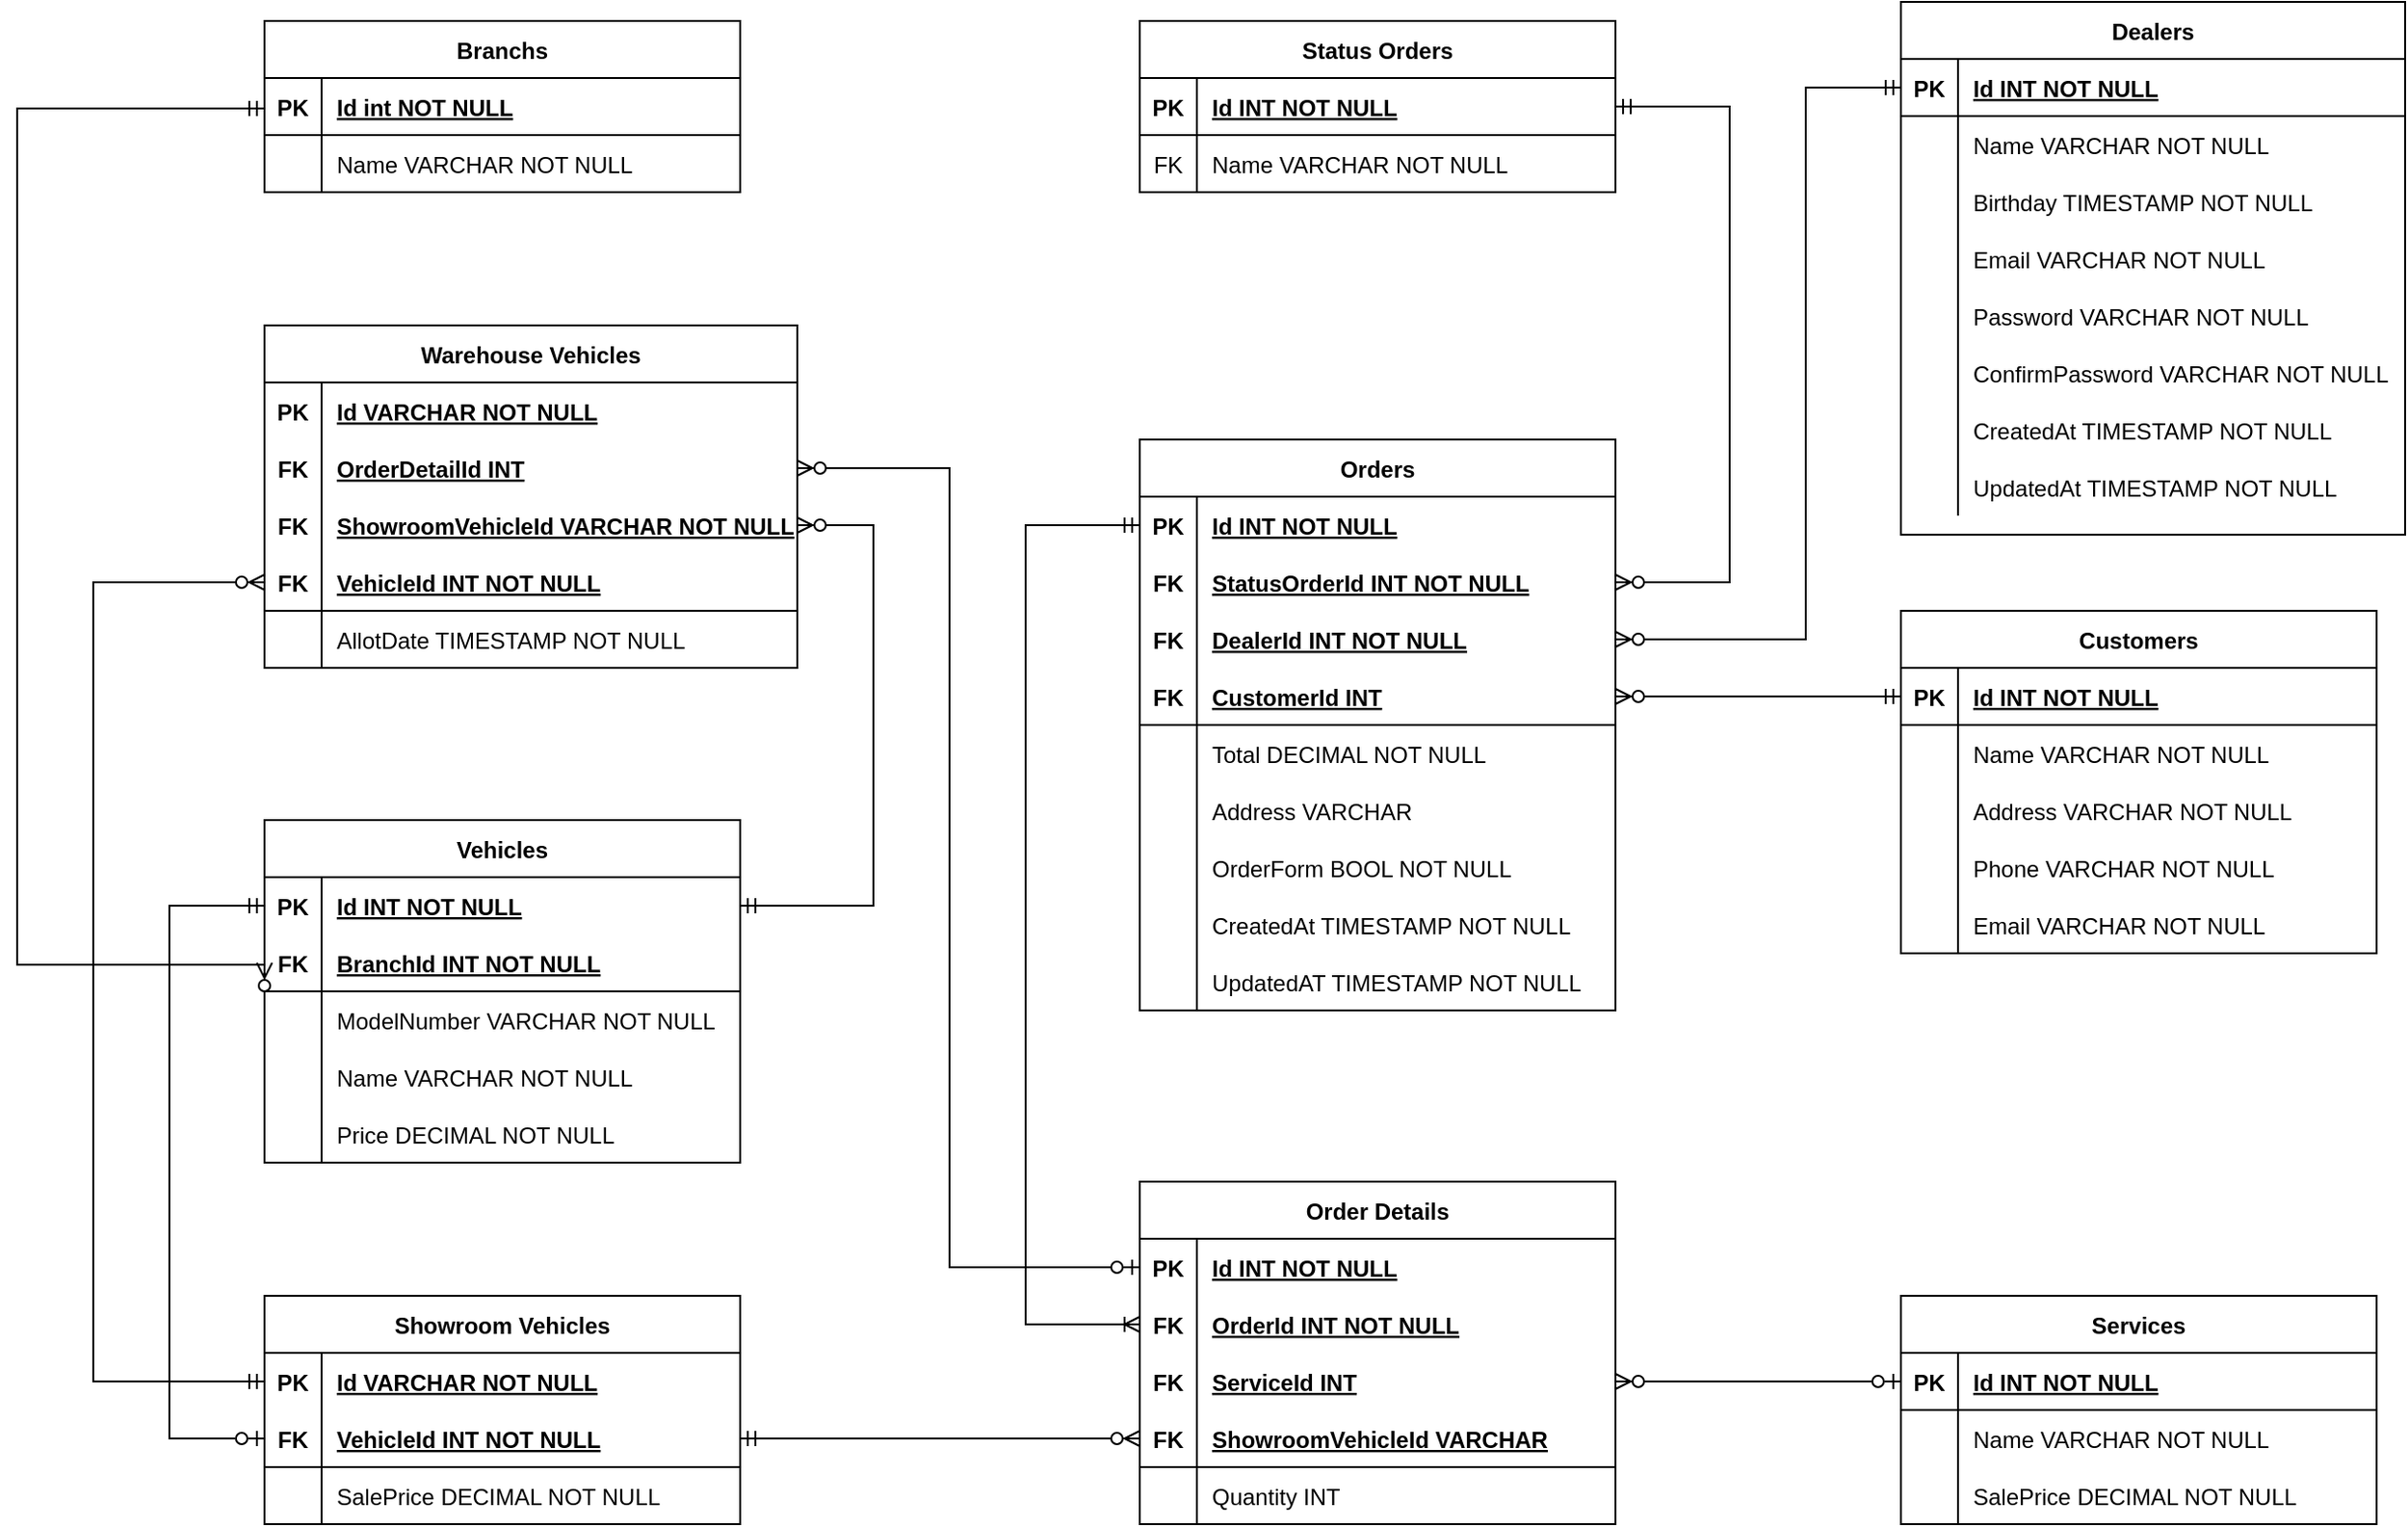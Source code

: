 <mxfile version="15.2.9" type="device"><diagram id="R2lEEEUBdFMjLlhIrx00" name="Page-1"><mxGraphModel dx="1564" dy="1972" grid="1" gridSize="10" guides="1" tooltips="1" connect="1" arrows="1" fold="1" page="1" pageScale="1" pageWidth="850" pageHeight="1100" math="0" shadow="0" extFonts="Permanent Marker^https://fonts.googleapis.com/css?family=Permanent+Marker"><root><mxCell id="0"/><mxCell id="1" parent="0"/><mxCell id="C-vyLk0tnHw3VtMMgP7b-2" value="Orders" style="shape=table;startSize=30;container=1;collapsible=1;childLayout=tableLayout;fixedRows=1;rowLines=0;fontStyle=1;align=center;resizeLast=1;" parent="1" vertex="1"><mxGeometry x="720" y="130" width="250" height="300" as="geometry"/></mxCell><mxCell id="C-vyLk0tnHw3VtMMgP7b-6" value="" style="shape=partialRectangle;collapsible=0;dropTarget=0;pointerEvents=0;fillColor=none;points=[[0,0.5],[1,0.5]];portConstraint=eastwest;top=0;left=0;right=0;bottom=0;" parent="C-vyLk0tnHw3VtMMgP7b-2" vertex="1"><mxGeometry y="30" width="250" height="30" as="geometry"/></mxCell><mxCell id="C-vyLk0tnHw3VtMMgP7b-7" value="PK" style="shape=partialRectangle;overflow=hidden;connectable=0;fillColor=none;top=0;left=0;bottom=0;right=0;fontStyle=1" parent="C-vyLk0tnHw3VtMMgP7b-6" vertex="1"><mxGeometry width="30" height="30" as="geometry"><mxRectangle width="30" height="30" as="alternateBounds"/></mxGeometry></mxCell><mxCell id="C-vyLk0tnHw3VtMMgP7b-8" value="Id INT NOT NULL" style="shape=partialRectangle;overflow=hidden;connectable=0;fillColor=none;top=0;left=0;bottom=0;right=0;align=left;spacingLeft=6;fontStyle=5" parent="C-vyLk0tnHw3VtMMgP7b-6" vertex="1"><mxGeometry x="30" width="220" height="30" as="geometry"><mxRectangle width="220" height="30" as="alternateBounds"/></mxGeometry></mxCell><mxCell id="mKO4TmTXGeG1XQY6Pe5k-25" value="" style="shape=partialRectangle;collapsible=0;dropTarget=0;pointerEvents=0;fillColor=none;points=[[0,0.5],[1,0.5]];portConstraint=eastwest;top=0;left=0;right=0;bottom=0;" parent="C-vyLk0tnHw3VtMMgP7b-2" vertex="1"><mxGeometry y="60" width="250" height="30" as="geometry"/></mxCell><mxCell id="mKO4TmTXGeG1XQY6Pe5k-26" value="FK" style="shape=partialRectangle;overflow=hidden;connectable=0;fillColor=none;top=0;left=0;bottom=0;right=0;fontStyle=1" parent="mKO4TmTXGeG1XQY6Pe5k-25" vertex="1"><mxGeometry width="30" height="30" as="geometry"><mxRectangle width="30" height="30" as="alternateBounds"/></mxGeometry></mxCell><mxCell id="mKO4TmTXGeG1XQY6Pe5k-27" value="StatusOrderId INT NOT NULL" style="shape=partialRectangle;overflow=hidden;connectable=0;fillColor=none;top=0;left=0;bottom=0;right=0;align=left;spacingLeft=6;fontStyle=5" parent="mKO4TmTXGeG1XQY6Pe5k-25" vertex="1"><mxGeometry x="30" width="220" height="30" as="geometry"><mxRectangle width="220" height="30" as="alternateBounds"/></mxGeometry></mxCell><mxCell id="mKO4TmTXGeG1XQY6Pe5k-47" value="" style="shape=partialRectangle;collapsible=0;dropTarget=0;pointerEvents=0;fillColor=none;points=[[0,0.5],[1,0.5]];portConstraint=eastwest;top=0;left=0;right=0;bottom=0;" parent="C-vyLk0tnHw3VtMMgP7b-2" vertex="1"><mxGeometry y="90" width="250" height="30" as="geometry"/></mxCell><mxCell id="mKO4TmTXGeG1XQY6Pe5k-48" value="FK" style="shape=partialRectangle;overflow=hidden;connectable=0;fillColor=none;top=0;left=0;bottom=0;right=0;fontStyle=1" parent="mKO4TmTXGeG1XQY6Pe5k-47" vertex="1"><mxGeometry width="30" height="30" as="geometry"><mxRectangle width="30" height="30" as="alternateBounds"/></mxGeometry></mxCell><mxCell id="mKO4TmTXGeG1XQY6Pe5k-49" value="DealerId INT NOT NULL" style="shape=partialRectangle;overflow=hidden;connectable=0;fillColor=none;top=0;left=0;bottom=0;right=0;align=left;spacingLeft=6;fontStyle=5" parent="mKO4TmTXGeG1XQY6Pe5k-47" vertex="1"><mxGeometry x="30" width="220" height="30" as="geometry"><mxRectangle width="220" height="30" as="alternateBounds"/></mxGeometry></mxCell><mxCell id="C-vyLk0tnHw3VtMMgP7b-3" value="" style="shape=partialRectangle;collapsible=0;dropTarget=0;pointerEvents=0;fillColor=none;points=[[0,0.5],[1,0.5]];portConstraint=eastwest;top=0;left=0;right=0;bottom=1;" parent="C-vyLk0tnHw3VtMMgP7b-2" vertex="1"><mxGeometry y="120" width="250" height="30" as="geometry"/></mxCell><mxCell id="C-vyLk0tnHw3VtMMgP7b-4" value="FK" style="shape=partialRectangle;overflow=hidden;connectable=0;fillColor=none;top=0;left=0;bottom=0;right=0;fontStyle=1;" parent="C-vyLk0tnHw3VtMMgP7b-3" vertex="1"><mxGeometry width="30" height="30" as="geometry"><mxRectangle width="30" height="30" as="alternateBounds"/></mxGeometry></mxCell><mxCell id="C-vyLk0tnHw3VtMMgP7b-5" value="CustomerId INT" style="shape=partialRectangle;overflow=hidden;connectable=0;fillColor=none;top=0;left=0;bottom=0;right=0;align=left;spacingLeft=6;fontStyle=5;" parent="C-vyLk0tnHw3VtMMgP7b-3" vertex="1"><mxGeometry x="30" width="220" height="30" as="geometry"><mxRectangle width="220" height="30" as="alternateBounds"/></mxGeometry></mxCell><mxCell id="mKO4TmTXGeG1XQY6Pe5k-16" value="" style="shape=partialRectangle;collapsible=0;dropTarget=0;pointerEvents=0;fillColor=none;points=[[0,0.5],[1,0.5]];portConstraint=eastwest;top=0;left=0;right=0;bottom=0;" parent="C-vyLk0tnHw3VtMMgP7b-2" vertex="1"><mxGeometry y="150" width="250" height="30" as="geometry"/></mxCell><mxCell id="mKO4TmTXGeG1XQY6Pe5k-17" value="" style="shape=partialRectangle;overflow=hidden;connectable=0;fillColor=none;top=0;left=0;bottom=0;right=0;" parent="mKO4TmTXGeG1XQY6Pe5k-16" vertex="1"><mxGeometry width="30" height="30" as="geometry"><mxRectangle width="30" height="30" as="alternateBounds"/></mxGeometry></mxCell><mxCell id="mKO4TmTXGeG1XQY6Pe5k-18" value="Total DECIMAL NOT NULL" style="shape=partialRectangle;overflow=hidden;connectable=0;fillColor=none;top=0;left=0;bottom=0;right=0;align=left;spacingLeft=6;" parent="mKO4TmTXGeG1XQY6Pe5k-16" vertex="1"><mxGeometry x="30" width="220" height="30" as="geometry"><mxRectangle width="220" height="30" as="alternateBounds"/></mxGeometry></mxCell><mxCell id="mKO4TmTXGeG1XQY6Pe5k-19" value="" style="shape=partialRectangle;collapsible=0;dropTarget=0;pointerEvents=0;fillColor=none;points=[[0,0.5],[1,0.5]];portConstraint=eastwest;top=0;left=0;right=0;bottom=0;" parent="C-vyLk0tnHw3VtMMgP7b-2" vertex="1"><mxGeometry y="180" width="250" height="30" as="geometry"/></mxCell><mxCell id="mKO4TmTXGeG1XQY6Pe5k-20" value="" style="shape=partialRectangle;overflow=hidden;connectable=0;fillColor=none;top=0;left=0;bottom=0;right=0;" parent="mKO4TmTXGeG1XQY6Pe5k-19" vertex="1"><mxGeometry width="30" height="30" as="geometry"><mxRectangle width="30" height="30" as="alternateBounds"/></mxGeometry></mxCell><mxCell id="mKO4TmTXGeG1XQY6Pe5k-21" value="Address VARCHAR" style="shape=partialRectangle;overflow=hidden;connectable=0;fillColor=none;top=0;left=0;bottom=0;right=0;align=left;spacingLeft=6;" parent="mKO4TmTXGeG1XQY6Pe5k-19" vertex="1"><mxGeometry x="30" width="220" height="30" as="geometry"><mxRectangle width="220" height="30" as="alternateBounds"/></mxGeometry></mxCell><mxCell id="mKO4TmTXGeG1XQY6Pe5k-50" value="" style="shape=partialRectangle;collapsible=0;dropTarget=0;pointerEvents=0;fillColor=none;points=[[0,0.5],[1,0.5]];portConstraint=eastwest;top=0;left=0;right=0;bottom=0;" parent="C-vyLk0tnHw3VtMMgP7b-2" vertex="1"><mxGeometry y="210" width="250" height="30" as="geometry"/></mxCell><mxCell id="mKO4TmTXGeG1XQY6Pe5k-51" value="" style="shape=partialRectangle;overflow=hidden;connectable=0;fillColor=none;top=0;left=0;bottom=0;right=0;" parent="mKO4TmTXGeG1XQY6Pe5k-50" vertex="1"><mxGeometry width="30" height="30" as="geometry"><mxRectangle width="30" height="30" as="alternateBounds"/></mxGeometry></mxCell><mxCell id="mKO4TmTXGeG1XQY6Pe5k-52" value="OrderForm BOOL NOT NULL" style="shape=partialRectangle;overflow=hidden;connectable=0;fillColor=none;top=0;left=0;bottom=0;right=0;align=left;spacingLeft=6;" parent="mKO4TmTXGeG1XQY6Pe5k-50" vertex="1"><mxGeometry x="30" width="220" height="30" as="geometry"><mxRectangle width="220" height="30" as="alternateBounds"/></mxGeometry></mxCell><mxCell id="mKO4TmTXGeG1XQY6Pe5k-56" value="" style="shape=partialRectangle;collapsible=0;dropTarget=0;pointerEvents=0;fillColor=none;points=[[0,0.5],[1,0.5]];portConstraint=eastwest;top=0;left=0;right=0;bottom=0;" parent="C-vyLk0tnHw3VtMMgP7b-2" vertex="1"><mxGeometry y="240" width="250" height="30" as="geometry"/></mxCell><mxCell id="mKO4TmTXGeG1XQY6Pe5k-57" value="" style="shape=partialRectangle;overflow=hidden;connectable=0;fillColor=none;top=0;left=0;bottom=0;right=0;" parent="mKO4TmTXGeG1XQY6Pe5k-56" vertex="1"><mxGeometry width="30" height="30" as="geometry"><mxRectangle width="30" height="30" as="alternateBounds"/></mxGeometry></mxCell><mxCell id="mKO4TmTXGeG1XQY6Pe5k-58" value="CreatedAt TIMESTAMP NOT NULL" style="shape=partialRectangle;overflow=hidden;connectable=0;fillColor=none;top=0;left=0;bottom=0;right=0;align=left;spacingLeft=6;" parent="mKO4TmTXGeG1XQY6Pe5k-56" vertex="1"><mxGeometry x="30" width="220" height="30" as="geometry"><mxRectangle width="220" height="30" as="alternateBounds"/></mxGeometry></mxCell><mxCell id="mKO4TmTXGeG1XQY6Pe5k-59" value="" style="shape=partialRectangle;collapsible=0;dropTarget=0;pointerEvents=0;fillColor=none;points=[[0,0.5],[1,0.5]];portConstraint=eastwest;top=0;left=0;right=0;bottom=0;" parent="C-vyLk0tnHw3VtMMgP7b-2" vertex="1"><mxGeometry y="270" width="250" height="30" as="geometry"/></mxCell><mxCell id="mKO4TmTXGeG1XQY6Pe5k-60" value="" style="shape=partialRectangle;overflow=hidden;connectable=0;fillColor=none;top=0;left=0;bottom=0;right=0;" parent="mKO4TmTXGeG1XQY6Pe5k-59" vertex="1"><mxGeometry width="30" height="30" as="geometry"><mxRectangle width="30" height="30" as="alternateBounds"/></mxGeometry></mxCell><mxCell id="mKO4TmTXGeG1XQY6Pe5k-61" value="UpdatedAT TIMESTAMP NOT NULL" style="shape=partialRectangle;overflow=hidden;connectable=0;fillColor=none;top=0;left=0;bottom=0;right=0;align=left;spacingLeft=6;" parent="mKO4TmTXGeG1XQY6Pe5k-59" vertex="1"><mxGeometry x="30" width="220" height="30" as="geometry"><mxRectangle width="220" height="30" as="alternateBounds"/></mxGeometry></mxCell><mxCell id="C-vyLk0tnHw3VtMMgP7b-23" value="Customers" style="shape=table;startSize=30;container=1;collapsible=1;childLayout=tableLayout;fixedRows=1;rowLines=0;fontStyle=1;align=center;resizeLast=1;" parent="1" vertex="1"><mxGeometry x="1120" y="220" width="250" height="180" as="geometry"/></mxCell><mxCell id="C-vyLk0tnHw3VtMMgP7b-24" value="" style="shape=partialRectangle;collapsible=0;dropTarget=0;pointerEvents=0;fillColor=none;points=[[0,0.5],[1,0.5]];portConstraint=eastwest;top=0;left=0;right=0;bottom=1;" parent="C-vyLk0tnHw3VtMMgP7b-23" vertex="1"><mxGeometry y="30" width="250" height="30" as="geometry"/></mxCell><mxCell id="C-vyLk0tnHw3VtMMgP7b-25" value="PK" style="shape=partialRectangle;overflow=hidden;connectable=0;fillColor=none;top=0;left=0;bottom=0;right=0;fontStyle=1;" parent="C-vyLk0tnHw3VtMMgP7b-24" vertex="1"><mxGeometry width="30" height="30" as="geometry"><mxRectangle width="30" height="30" as="alternateBounds"/></mxGeometry></mxCell><mxCell id="C-vyLk0tnHw3VtMMgP7b-26" value="Id INT NOT NULL " style="shape=partialRectangle;overflow=hidden;connectable=0;fillColor=none;top=0;left=0;bottom=0;right=0;align=left;spacingLeft=6;fontStyle=5;" parent="C-vyLk0tnHw3VtMMgP7b-24" vertex="1"><mxGeometry x="30" width="220" height="30" as="geometry"><mxRectangle width="220" height="30" as="alternateBounds"/></mxGeometry></mxCell><mxCell id="C-vyLk0tnHw3VtMMgP7b-27" value="" style="shape=partialRectangle;collapsible=0;dropTarget=0;pointerEvents=0;fillColor=none;points=[[0,0.5],[1,0.5]];portConstraint=eastwest;top=0;left=0;right=0;bottom=0;" parent="C-vyLk0tnHw3VtMMgP7b-23" vertex="1"><mxGeometry y="60" width="250" height="30" as="geometry"/></mxCell><mxCell id="C-vyLk0tnHw3VtMMgP7b-28" value="" style="shape=partialRectangle;overflow=hidden;connectable=0;fillColor=none;top=0;left=0;bottom=0;right=0;" parent="C-vyLk0tnHw3VtMMgP7b-27" vertex="1"><mxGeometry width="30" height="30" as="geometry"><mxRectangle width="30" height="30" as="alternateBounds"/></mxGeometry></mxCell><mxCell id="C-vyLk0tnHw3VtMMgP7b-29" value="Name VARCHAR NOT NULL" style="shape=partialRectangle;overflow=hidden;connectable=0;fillColor=none;top=0;left=0;bottom=0;right=0;align=left;spacingLeft=6;" parent="C-vyLk0tnHw3VtMMgP7b-27" vertex="1"><mxGeometry x="30" width="220" height="30" as="geometry"><mxRectangle width="220" height="30" as="alternateBounds"/></mxGeometry></mxCell><mxCell id="mKO4TmTXGeG1XQY6Pe5k-7" value="" style="shape=partialRectangle;collapsible=0;dropTarget=0;pointerEvents=0;fillColor=none;points=[[0,0.5],[1,0.5]];portConstraint=eastwest;top=0;left=0;right=0;bottom=0;" parent="C-vyLk0tnHw3VtMMgP7b-23" vertex="1"><mxGeometry y="90" width="250" height="30" as="geometry"/></mxCell><mxCell id="mKO4TmTXGeG1XQY6Pe5k-8" value="" style="shape=partialRectangle;overflow=hidden;connectable=0;fillColor=none;top=0;left=0;bottom=0;right=0;" parent="mKO4TmTXGeG1XQY6Pe5k-7" vertex="1"><mxGeometry width="30" height="30" as="geometry"><mxRectangle width="30" height="30" as="alternateBounds"/></mxGeometry></mxCell><mxCell id="mKO4TmTXGeG1XQY6Pe5k-9" value="Address VARCHAR NOT NULL" style="shape=partialRectangle;overflow=hidden;connectable=0;fillColor=none;top=0;left=0;bottom=0;right=0;align=left;spacingLeft=6;" parent="mKO4TmTXGeG1XQY6Pe5k-7" vertex="1"><mxGeometry x="30" width="220" height="30" as="geometry"><mxRectangle width="220" height="30" as="alternateBounds"/></mxGeometry></mxCell><mxCell id="mKO4TmTXGeG1XQY6Pe5k-10" value="" style="shape=partialRectangle;collapsible=0;dropTarget=0;pointerEvents=0;fillColor=none;points=[[0,0.5],[1,0.5]];portConstraint=eastwest;top=0;left=0;right=0;bottom=0;" parent="C-vyLk0tnHw3VtMMgP7b-23" vertex="1"><mxGeometry y="120" width="250" height="30" as="geometry"/></mxCell><mxCell id="mKO4TmTXGeG1XQY6Pe5k-11" value="" style="shape=partialRectangle;overflow=hidden;connectable=0;fillColor=none;top=0;left=0;bottom=0;right=0;" parent="mKO4TmTXGeG1XQY6Pe5k-10" vertex="1"><mxGeometry width="30" height="30" as="geometry"><mxRectangle width="30" height="30" as="alternateBounds"/></mxGeometry></mxCell><mxCell id="mKO4TmTXGeG1XQY6Pe5k-12" value="Phone VARCHAR NOT NULL" style="shape=partialRectangle;overflow=hidden;connectable=0;fillColor=none;top=0;left=0;bottom=0;right=0;align=left;spacingLeft=6;" parent="mKO4TmTXGeG1XQY6Pe5k-10" vertex="1"><mxGeometry x="30" width="220" height="30" as="geometry"><mxRectangle width="220" height="30" as="alternateBounds"/></mxGeometry></mxCell><mxCell id="mKO4TmTXGeG1XQY6Pe5k-13" value="" style="shape=partialRectangle;collapsible=0;dropTarget=0;pointerEvents=0;fillColor=none;points=[[0,0.5],[1,0.5]];portConstraint=eastwest;top=0;left=0;right=0;bottom=0;" parent="C-vyLk0tnHw3VtMMgP7b-23" vertex="1"><mxGeometry y="150" width="250" height="30" as="geometry"/></mxCell><mxCell id="mKO4TmTXGeG1XQY6Pe5k-14" value="" style="shape=partialRectangle;overflow=hidden;connectable=0;fillColor=none;top=0;left=0;bottom=0;right=0;" parent="mKO4TmTXGeG1XQY6Pe5k-13" vertex="1"><mxGeometry width="30" height="30" as="geometry"><mxRectangle width="30" height="30" as="alternateBounds"/></mxGeometry></mxCell><mxCell id="mKO4TmTXGeG1XQY6Pe5k-15" value="Email VARCHAR NOT NULL" style="shape=partialRectangle;overflow=hidden;connectable=0;fillColor=none;top=0;left=0;bottom=0;right=0;align=left;spacingLeft=6;" parent="mKO4TmTXGeG1XQY6Pe5k-13" vertex="1"><mxGeometry x="30" width="220" height="30" as="geometry"><mxRectangle width="220" height="30" as="alternateBounds"/></mxGeometry></mxCell><mxCell id="p5cT4IxfYinc2n5I2lMx-1" value="Vehicles" style="shape=table;startSize=30;container=1;collapsible=1;childLayout=tableLayout;fixedRows=1;rowLines=0;fontStyle=1;align=center;resizeLast=1;" parent="1" vertex="1"><mxGeometry x="260" y="330" width="250" height="180" as="geometry"><mxRectangle x="100" y="600" width="80" height="30" as="alternateBounds"/></mxGeometry></mxCell><mxCell id="p5cT4IxfYinc2n5I2lMx-58" value="" style="shape=partialRectangle;collapsible=0;dropTarget=0;pointerEvents=0;fillColor=none;points=[[0,0.5],[1,0.5]];portConstraint=eastwest;top=0;left=0;right=0;bottom=0;" parent="p5cT4IxfYinc2n5I2lMx-1" vertex="1"><mxGeometry y="30" width="250" height="30" as="geometry"/></mxCell><mxCell id="p5cT4IxfYinc2n5I2lMx-59" value="PK" style="shape=partialRectangle;overflow=hidden;connectable=0;fillColor=none;top=0;left=0;bottom=0;right=0;fontStyle=1" parent="p5cT4IxfYinc2n5I2lMx-58" vertex="1"><mxGeometry width="30" height="30" as="geometry"><mxRectangle width="30" height="30" as="alternateBounds"/></mxGeometry></mxCell><mxCell id="p5cT4IxfYinc2n5I2lMx-60" value="Id INT NOT NULL" style="shape=partialRectangle;overflow=hidden;connectable=0;fillColor=none;top=0;left=0;bottom=0;right=0;align=left;spacingLeft=6;labelBorderColor=none;fontStyle=5" parent="p5cT4IxfYinc2n5I2lMx-58" vertex="1"><mxGeometry x="30" width="220" height="30" as="geometry"><mxRectangle width="220" height="30" as="alternateBounds"/></mxGeometry></mxCell><mxCell id="OjCpuIRUdoH5uRVzoMhh-4" value="" style="shape=partialRectangle;collapsible=0;dropTarget=0;pointerEvents=0;fillColor=none;points=[[0,0.5],[1,0.5]];portConstraint=eastwest;top=0;left=0;right=0;bottom=1;" parent="p5cT4IxfYinc2n5I2lMx-1" vertex="1"><mxGeometry y="60" width="250" height="30" as="geometry"/></mxCell><mxCell id="OjCpuIRUdoH5uRVzoMhh-5" value="FK" style="shape=partialRectangle;overflow=hidden;connectable=0;fillColor=none;top=0;left=0;bottom=0;right=0;fontStyle=1;" parent="OjCpuIRUdoH5uRVzoMhh-4" vertex="1"><mxGeometry width="30" height="30" as="geometry"><mxRectangle width="30" height="30" as="alternateBounds"/></mxGeometry></mxCell><mxCell id="OjCpuIRUdoH5uRVzoMhh-6" value="BranchId INT NOT NULL" style="shape=partialRectangle;overflow=hidden;connectable=0;fillColor=none;top=0;left=0;bottom=0;right=0;align=left;spacingLeft=6;fontStyle=5;" parent="OjCpuIRUdoH5uRVzoMhh-4" vertex="1"><mxGeometry x="30" width="220" height="30" as="geometry"><mxRectangle width="220" height="30" as="alternateBounds"/></mxGeometry></mxCell><mxCell id="p5cT4IxfYinc2n5I2lMx-5" value="" style="shape=partialRectangle;collapsible=0;dropTarget=0;pointerEvents=0;fillColor=none;points=[[0,0.5],[1,0.5]];portConstraint=eastwest;top=0;left=0;right=0;bottom=0;" parent="p5cT4IxfYinc2n5I2lMx-1" vertex="1"><mxGeometry y="90" width="250" height="30" as="geometry"/></mxCell><mxCell id="p5cT4IxfYinc2n5I2lMx-6" value="" style="shape=partialRectangle;overflow=hidden;connectable=0;fillColor=none;top=0;left=0;bottom=0;right=0;" parent="p5cT4IxfYinc2n5I2lMx-5" vertex="1"><mxGeometry width="30" height="30" as="geometry"><mxRectangle width="30" height="30" as="alternateBounds"/></mxGeometry></mxCell><mxCell id="p5cT4IxfYinc2n5I2lMx-7" value="ModelNumber VARCHAR NOT NULL" style="shape=partialRectangle;overflow=hidden;connectable=0;fillColor=none;top=0;left=0;bottom=0;right=0;align=left;spacingLeft=6;" parent="p5cT4IxfYinc2n5I2lMx-5" vertex="1"><mxGeometry x="30" width="220" height="30" as="geometry"><mxRectangle width="220" height="30" as="alternateBounds"/></mxGeometry></mxCell><mxCell id="p5cT4IxfYinc2n5I2lMx-42" value="" style="shape=partialRectangle;collapsible=0;dropTarget=0;pointerEvents=0;fillColor=none;points=[[0,0.5],[1,0.5]];portConstraint=eastwest;top=0;left=0;right=0;bottom=0;" parent="p5cT4IxfYinc2n5I2lMx-1" vertex="1"><mxGeometry y="120" width="250" height="30" as="geometry"/></mxCell><mxCell id="p5cT4IxfYinc2n5I2lMx-43" value="" style="shape=partialRectangle;overflow=hidden;connectable=0;fillColor=none;top=0;left=0;bottom=0;right=0;" parent="p5cT4IxfYinc2n5I2lMx-42" vertex="1"><mxGeometry width="30" height="30" as="geometry"><mxRectangle width="30" height="30" as="alternateBounds"/></mxGeometry></mxCell><mxCell id="p5cT4IxfYinc2n5I2lMx-44" value="Name VARCHAR NOT NULL" style="shape=partialRectangle;overflow=hidden;connectable=0;fillColor=none;top=0;left=0;bottom=0;right=0;align=left;spacingLeft=6;" parent="p5cT4IxfYinc2n5I2lMx-42" vertex="1"><mxGeometry x="30" width="220" height="30" as="geometry"><mxRectangle width="220" height="30" as="alternateBounds"/></mxGeometry></mxCell><mxCell id="p5cT4IxfYinc2n5I2lMx-55" value="" style="shape=partialRectangle;collapsible=0;dropTarget=0;pointerEvents=0;fillColor=none;points=[[0,0.5],[1,0.5]];portConstraint=eastwest;top=0;left=0;right=0;bottom=0;" parent="p5cT4IxfYinc2n5I2lMx-1" vertex="1"><mxGeometry y="150" width="250" height="30" as="geometry"/></mxCell><mxCell id="p5cT4IxfYinc2n5I2lMx-56" value="" style="shape=partialRectangle;overflow=hidden;connectable=0;fillColor=none;top=0;left=0;bottom=0;right=0;" parent="p5cT4IxfYinc2n5I2lMx-55" vertex="1"><mxGeometry width="30" height="30" as="geometry"><mxRectangle width="30" height="30" as="alternateBounds"/></mxGeometry></mxCell><mxCell id="p5cT4IxfYinc2n5I2lMx-57" value="Price DECIMAL NOT NULL" style="shape=partialRectangle;overflow=hidden;connectable=0;fillColor=none;top=0;left=0;bottom=0;right=0;align=left;spacingLeft=6;" parent="p5cT4IxfYinc2n5I2lMx-55" vertex="1"><mxGeometry x="30" width="220" height="30" as="geometry"><mxRectangle width="220" height="30" as="alternateBounds"/></mxGeometry></mxCell><mxCell id="p5cT4IxfYinc2n5I2lMx-8" value="Branchs" style="shape=table;startSize=30;container=1;collapsible=1;childLayout=tableLayout;fixedRows=1;rowLines=0;fontStyle=1;align=center;resizeLast=1;" parent="1" vertex="1"><mxGeometry x="260" y="-90" width="250" height="90" as="geometry"/></mxCell><mxCell id="p5cT4IxfYinc2n5I2lMx-9" value="" style="shape=partialRectangle;collapsible=0;dropTarget=0;pointerEvents=0;fillColor=none;points=[[0,0.5],[1,0.5]];portConstraint=eastwest;top=0;left=0;right=0;bottom=1;" parent="p5cT4IxfYinc2n5I2lMx-8" vertex="1"><mxGeometry y="30" width="250" height="30" as="geometry"/></mxCell><mxCell id="p5cT4IxfYinc2n5I2lMx-10" value="PK" style="shape=partialRectangle;overflow=hidden;connectable=0;fillColor=none;top=0;left=0;bottom=0;right=0;fontStyle=1;" parent="p5cT4IxfYinc2n5I2lMx-9" vertex="1"><mxGeometry width="30" height="30" as="geometry"><mxRectangle width="30" height="30" as="alternateBounds"/></mxGeometry></mxCell><mxCell id="p5cT4IxfYinc2n5I2lMx-11" value="Id int NOT NULL" style="shape=partialRectangle;overflow=hidden;connectable=0;fillColor=none;top=0;left=0;bottom=0;right=0;align=left;spacingLeft=6;fontStyle=5;" parent="p5cT4IxfYinc2n5I2lMx-9" vertex="1"><mxGeometry x="30" width="220" height="30" as="geometry"><mxRectangle width="220" height="30" as="alternateBounds"/></mxGeometry></mxCell><mxCell id="p5cT4IxfYinc2n5I2lMx-12" value="" style="shape=partialRectangle;collapsible=0;dropTarget=0;pointerEvents=0;fillColor=none;points=[[0,0.5],[1,0.5]];portConstraint=eastwest;top=0;left=0;right=0;bottom=0;" parent="p5cT4IxfYinc2n5I2lMx-8" vertex="1"><mxGeometry y="60" width="250" height="30" as="geometry"/></mxCell><mxCell id="p5cT4IxfYinc2n5I2lMx-13" value="" style="shape=partialRectangle;overflow=hidden;connectable=0;fillColor=none;top=0;left=0;bottom=0;right=0;" parent="p5cT4IxfYinc2n5I2lMx-12" vertex="1"><mxGeometry width="30" height="30" as="geometry"><mxRectangle width="30" height="30" as="alternateBounds"/></mxGeometry></mxCell><mxCell id="p5cT4IxfYinc2n5I2lMx-14" value="Name VARCHAR NOT NULL" style="shape=partialRectangle;overflow=hidden;connectable=0;fillColor=none;top=0;left=0;bottom=0;right=0;align=left;spacingLeft=6;" parent="p5cT4IxfYinc2n5I2lMx-12" vertex="1"><mxGeometry x="30" width="220" height="30" as="geometry"><mxRectangle width="220" height="30" as="alternateBounds"/></mxGeometry></mxCell><mxCell id="p5cT4IxfYinc2n5I2lMx-15" value="Dealers" style="shape=table;startSize=30;container=1;collapsible=1;childLayout=tableLayout;fixedRows=1;rowLines=0;fontStyle=1;align=center;resizeLast=1;" parent="1" vertex="1"><mxGeometry x="1120" y="-100" width="265" height="280" as="geometry"/></mxCell><mxCell id="p5cT4IxfYinc2n5I2lMx-16" value="" style="shape=partialRectangle;collapsible=0;dropTarget=0;pointerEvents=0;fillColor=none;points=[[0,0.5],[1,0.5]];portConstraint=eastwest;top=0;left=0;right=0;bottom=1;" parent="p5cT4IxfYinc2n5I2lMx-15" vertex="1"><mxGeometry y="30" width="265" height="30" as="geometry"/></mxCell><mxCell id="p5cT4IxfYinc2n5I2lMx-17" value="PK" style="shape=partialRectangle;overflow=hidden;connectable=0;fillColor=none;top=0;left=0;bottom=0;right=0;fontStyle=1;" parent="p5cT4IxfYinc2n5I2lMx-16" vertex="1"><mxGeometry width="30" height="30" as="geometry"><mxRectangle width="30" height="30" as="alternateBounds"/></mxGeometry></mxCell><mxCell id="p5cT4IxfYinc2n5I2lMx-18" value="Id INT NOT NULL " style="shape=partialRectangle;overflow=hidden;connectable=0;fillColor=none;top=0;left=0;bottom=0;right=0;align=left;spacingLeft=6;fontStyle=5;" parent="p5cT4IxfYinc2n5I2lMx-16" vertex="1"><mxGeometry x="30" width="235" height="30" as="geometry"><mxRectangle width="235" height="30" as="alternateBounds"/></mxGeometry></mxCell><mxCell id="p5cT4IxfYinc2n5I2lMx-19" value="" style="shape=partialRectangle;collapsible=0;dropTarget=0;pointerEvents=0;fillColor=none;points=[[0,0.5],[1,0.5]];portConstraint=eastwest;top=0;left=0;right=0;bottom=0;" parent="p5cT4IxfYinc2n5I2lMx-15" vertex="1"><mxGeometry y="60" width="265" height="30" as="geometry"/></mxCell><mxCell id="p5cT4IxfYinc2n5I2lMx-20" value="" style="shape=partialRectangle;overflow=hidden;connectable=0;fillColor=none;top=0;left=0;bottom=0;right=0;" parent="p5cT4IxfYinc2n5I2lMx-19" vertex="1"><mxGeometry width="30" height="30" as="geometry"><mxRectangle width="30" height="30" as="alternateBounds"/></mxGeometry></mxCell><mxCell id="p5cT4IxfYinc2n5I2lMx-21" value="Name VARCHAR NOT NULL" style="shape=partialRectangle;overflow=hidden;connectable=0;fillColor=none;top=0;left=0;bottom=0;right=0;align=left;spacingLeft=6;" parent="p5cT4IxfYinc2n5I2lMx-19" vertex="1"><mxGeometry x="30" width="235" height="30" as="geometry"><mxRectangle width="235" height="30" as="alternateBounds"/></mxGeometry></mxCell><mxCell id="p5cT4IxfYinc2n5I2lMx-69" value="" style="shape=partialRectangle;collapsible=0;dropTarget=0;pointerEvents=0;fillColor=none;points=[[0,0.5],[1,0.5]];portConstraint=eastwest;top=0;left=0;right=0;bottom=0;" parent="p5cT4IxfYinc2n5I2lMx-15" vertex="1"><mxGeometry y="90" width="265" height="30" as="geometry"/></mxCell><mxCell id="p5cT4IxfYinc2n5I2lMx-70" value="" style="shape=partialRectangle;overflow=hidden;connectable=0;fillColor=none;top=0;left=0;bottom=0;right=0;" parent="p5cT4IxfYinc2n5I2lMx-69" vertex="1"><mxGeometry width="30" height="30" as="geometry"><mxRectangle width="30" height="30" as="alternateBounds"/></mxGeometry></mxCell><mxCell id="p5cT4IxfYinc2n5I2lMx-71" value="Birthday TIMESTAMP NOT NULL" style="shape=partialRectangle;overflow=hidden;connectable=0;fillColor=none;top=0;left=0;bottom=0;right=0;align=left;spacingLeft=6;" parent="p5cT4IxfYinc2n5I2lMx-69" vertex="1"><mxGeometry x="30" width="235" height="30" as="geometry"><mxRectangle width="235" height="30" as="alternateBounds"/></mxGeometry></mxCell><mxCell id="p5cT4IxfYinc2n5I2lMx-72" value="" style="shape=partialRectangle;collapsible=0;dropTarget=0;pointerEvents=0;fillColor=none;points=[[0,0.5],[1,0.5]];portConstraint=eastwest;top=0;left=0;right=0;bottom=0;" parent="p5cT4IxfYinc2n5I2lMx-15" vertex="1"><mxGeometry y="120" width="265" height="30" as="geometry"/></mxCell><mxCell id="p5cT4IxfYinc2n5I2lMx-73" value="" style="shape=partialRectangle;overflow=hidden;connectable=0;fillColor=none;top=0;left=0;bottom=0;right=0;" parent="p5cT4IxfYinc2n5I2lMx-72" vertex="1"><mxGeometry width="30" height="30" as="geometry"><mxRectangle width="30" height="30" as="alternateBounds"/></mxGeometry></mxCell><mxCell id="p5cT4IxfYinc2n5I2lMx-74" value="Email VARCHAR NOT NULL" style="shape=partialRectangle;overflow=hidden;connectable=0;fillColor=none;top=0;left=0;bottom=0;right=0;align=left;spacingLeft=6;" parent="p5cT4IxfYinc2n5I2lMx-72" vertex="1"><mxGeometry x="30" width="235" height="30" as="geometry"><mxRectangle width="235" height="30" as="alternateBounds"/></mxGeometry></mxCell><mxCell id="p5cT4IxfYinc2n5I2lMx-75" value="" style="shape=partialRectangle;collapsible=0;dropTarget=0;pointerEvents=0;fillColor=none;points=[[0,0.5],[1,0.5]];portConstraint=eastwest;top=0;left=0;right=0;bottom=0;" parent="p5cT4IxfYinc2n5I2lMx-15" vertex="1"><mxGeometry y="150" width="265" height="30" as="geometry"/></mxCell><mxCell id="p5cT4IxfYinc2n5I2lMx-76" value="" style="shape=partialRectangle;overflow=hidden;connectable=0;fillColor=none;top=0;left=0;bottom=0;right=0;" parent="p5cT4IxfYinc2n5I2lMx-75" vertex="1"><mxGeometry width="30" height="30" as="geometry"><mxRectangle width="30" height="30" as="alternateBounds"/></mxGeometry></mxCell><mxCell id="p5cT4IxfYinc2n5I2lMx-77" value="Password VARCHAR NOT NULL" style="shape=partialRectangle;overflow=hidden;connectable=0;fillColor=none;top=0;left=0;bottom=0;right=0;align=left;spacingLeft=6;" parent="p5cT4IxfYinc2n5I2lMx-75" vertex="1"><mxGeometry x="30" width="235" height="30" as="geometry"><mxRectangle width="235" height="30" as="alternateBounds"/></mxGeometry></mxCell><mxCell id="HMX0xM0W9SQnoMiOgZUY-1" value="" style="shape=partialRectangle;collapsible=0;dropTarget=0;pointerEvents=0;fillColor=none;points=[[0,0.5],[1,0.5]];portConstraint=eastwest;top=0;left=0;right=0;bottom=0;" vertex="1" parent="p5cT4IxfYinc2n5I2lMx-15"><mxGeometry y="180" width="265" height="30" as="geometry"/></mxCell><mxCell id="HMX0xM0W9SQnoMiOgZUY-2" value="" style="shape=partialRectangle;overflow=hidden;connectable=0;fillColor=none;top=0;left=0;bottom=0;right=0;" vertex="1" parent="HMX0xM0W9SQnoMiOgZUY-1"><mxGeometry width="30" height="30" as="geometry"><mxRectangle width="30" height="30" as="alternateBounds"/></mxGeometry></mxCell><mxCell id="HMX0xM0W9SQnoMiOgZUY-3" value="ConfirmPassword VARCHAR NOT NULL" style="shape=partialRectangle;overflow=hidden;connectable=0;fillColor=none;top=0;left=0;bottom=0;right=0;align=left;spacingLeft=6;" vertex="1" parent="HMX0xM0W9SQnoMiOgZUY-1"><mxGeometry x="30" width="235" height="30" as="geometry"><mxRectangle width="235" height="30" as="alternateBounds"/></mxGeometry></mxCell><mxCell id="mKO4TmTXGeG1XQY6Pe5k-1" value="" style="shape=partialRectangle;collapsible=0;dropTarget=0;pointerEvents=0;fillColor=none;points=[[0,0.5],[1,0.5]];portConstraint=eastwest;top=0;left=0;right=0;bottom=0;" parent="p5cT4IxfYinc2n5I2lMx-15" vertex="1"><mxGeometry y="210" width="265" height="30" as="geometry"/></mxCell><mxCell id="mKO4TmTXGeG1XQY6Pe5k-2" value="" style="shape=partialRectangle;overflow=hidden;connectable=0;fillColor=none;top=0;left=0;bottom=0;right=0;" parent="mKO4TmTXGeG1XQY6Pe5k-1" vertex="1"><mxGeometry width="30" height="30" as="geometry"><mxRectangle width="30" height="30" as="alternateBounds"/></mxGeometry></mxCell><mxCell id="mKO4TmTXGeG1XQY6Pe5k-3" value="CreatedAt TIMESTAMP NOT NULL" style="shape=partialRectangle;overflow=hidden;connectable=0;fillColor=none;top=0;left=0;bottom=0;right=0;align=left;spacingLeft=6;" parent="mKO4TmTXGeG1XQY6Pe5k-1" vertex="1"><mxGeometry x="30" width="235" height="30" as="geometry"><mxRectangle width="235" height="30" as="alternateBounds"/></mxGeometry></mxCell><mxCell id="mKO4TmTXGeG1XQY6Pe5k-4" value="" style="shape=partialRectangle;collapsible=0;dropTarget=0;pointerEvents=0;fillColor=none;points=[[0,0.5],[1,0.5]];portConstraint=eastwest;top=0;left=0;right=0;bottom=0;" parent="p5cT4IxfYinc2n5I2lMx-15" vertex="1"><mxGeometry y="240" width="265" height="30" as="geometry"/></mxCell><mxCell id="mKO4TmTXGeG1XQY6Pe5k-5" value="" style="shape=partialRectangle;overflow=hidden;connectable=0;fillColor=none;top=0;left=0;bottom=0;right=0;" parent="mKO4TmTXGeG1XQY6Pe5k-4" vertex="1"><mxGeometry width="30" height="30" as="geometry"><mxRectangle width="30" height="30" as="alternateBounds"/></mxGeometry></mxCell><mxCell id="mKO4TmTXGeG1XQY6Pe5k-6" value="UpdatedAt TIMESTAMP NOT NULL" style="shape=partialRectangle;overflow=hidden;connectable=0;fillColor=none;top=0;left=0;bottom=0;right=0;align=left;spacingLeft=6;" parent="mKO4TmTXGeG1XQY6Pe5k-4" vertex="1"><mxGeometry x="30" width="235" height="30" as="geometry"><mxRectangle width="235" height="30" as="alternateBounds"/></mxGeometry></mxCell><mxCell id="p5cT4IxfYinc2n5I2lMx-29" value="Showroom Vehicles" style="shape=table;startSize=30;container=1;collapsible=1;childLayout=tableLayout;fixedRows=1;rowLines=0;fontStyle=1;align=center;resizeLast=1;" parent="1" vertex="1"><mxGeometry x="260" y="580" width="250" height="120" as="geometry"/></mxCell><mxCell id="HMX0xM0W9SQnoMiOgZUY-7" value="" style="shape=partialRectangle;collapsible=0;dropTarget=0;pointerEvents=0;fillColor=none;points=[[0,0.5],[1,0.5]];portConstraint=eastwest;top=0;left=0;right=0;bottom=0;" vertex="1" parent="p5cT4IxfYinc2n5I2lMx-29"><mxGeometry y="30" width="250" height="30" as="geometry"/></mxCell><mxCell id="HMX0xM0W9SQnoMiOgZUY-8" value="PK" style="shape=partialRectangle;overflow=hidden;connectable=0;fillColor=none;top=0;left=0;bottom=0;right=0;fontStyle=1" vertex="1" parent="HMX0xM0W9SQnoMiOgZUY-7"><mxGeometry width="30" height="30" as="geometry"><mxRectangle width="30" height="30" as="alternateBounds"/></mxGeometry></mxCell><mxCell id="HMX0xM0W9SQnoMiOgZUY-9" value="Id VARCHAR NOT NULL" style="shape=partialRectangle;overflow=hidden;connectable=0;fillColor=none;top=0;left=0;bottom=0;right=0;align=left;spacingLeft=6;fontStyle=5" vertex="1" parent="HMX0xM0W9SQnoMiOgZUY-7"><mxGeometry x="30" width="220" height="30" as="geometry"><mxRectangle width="220" height="30" as="alternateBounds"/></mxGeometry></mxCell><mxCell id="p5cT4IxfYinc2n5I2lMx-30" value="" style="shape=partialRectangle;collapsible=0;dropTarget=0;pointerEvents=0;fillColor=none;points=[[0,0.5],[1,0.5]];portConstraint=eastwest;top=0;left=0;right=0;bottom=1;" parent="p5cT4IxfYinc2n5I2lMx-29" vertex="1"><mxGeometry y="60" width="250" height="30" as="geometry"/></mxCell><mxCell id="p5cT4IxfYinc2n5I2lMx-31" value="FK" style="shape=partialRectangle;overflow=hidden;connectable=0;fillColor=none;top=0;left=0;bottom=0;right=0;fontStyle=1;" parent="p5cT4IxfYinc2n5I2lMx-30" vertex="1"><mxGeometry width="30" height="30" as="geometry"><mxRectangle width="30" height="30" as="alternateBounds"/></mxGeometry></mxCell><mxCell id="p5cT4IxfYinc2n5I2lMx-32" value="VehicleId INT NOT NULL" style="shape=partialRectangle;overflow=hidden;connectable=0;fillColor=none;top=0;left=0;bottom=0;right=0;align=left;spacingLeft=6;fontStyle=5;" parent="p5cT4IxfYinc2n5I2lMx-30" vertex="1"><mxGeometry x="30" width="220" height="30" as="geometry"><mxRectangle width="220" height="30" as="alternateBounds"/></mxGeometry></mxCell><mxCell id="p5cT4IxfYinc2n5I2lMx-65" value="" style="shape=partialRectangle;collapsible=0;dropTarget=0;pointerEvents=0;fillColor=none;points=[[0,0.5],[1,0.5]];portConstraint=eastwest;top=0;left=0;right=0;bottom=0;" parent="p5cT4IxfYinc2n5I2lMx-29" vertex="1"><mxGeometry y="90" width="250" height="30" as="geometry"/></mxCell><mxCell id="p5cT4IxfYinc2n5I2lMx-66" value="" style="shape=partialRectangle;overflow=hidden;connectable=0;fillColor=none;top=0;left=0;bottom=0;right=0;" parent="p5cT4IxfYinc2n5I2lMx-65" vertex="1"><mxGeometry width="30" height="30" as="geometry"><mxRectangle width="30" height="30" as="alternateBounds"/></mxGeometry></mxCell><mxCell id="p5cT4IxfYinc2n5I2lMx-67" value="SalePrice DECIMAL NOT NULL" style="shape=partialRectangle;overflow=hidden;connectable=0;fillColor=none;top=0;left=0;bottom=0;right=0;align=left;spacingLeft=6;" parent="p5cT4IxfYinc2n5I2lMx-65" vertex="1"><mxGeometry x="30" width="220" height="30" as="geometry"><mxRectangle width="220" height="30" as="alternateBounds"/></mxGeometry></mxCell><mxCell id="mKO4TmTXGeG1XQY6Pe5k-28" value="Status Orders" style="shape=table;startSize=30;container=1;collapsible=1;childLayout=tableLayout;fixedRows=1;rowLines=0;fontStyle=1;align=center;resizeLast=1;" parent="1" vertex="1"><mxGeometry x="720" y="-90" width="250" height="90" as="geometry"/></mxCell><mxCell id="mKO4TmTXGeG1XQY6Pe5k-29" value="" style="shape=partialRectangle;collapsible=0;dropTarget=0;pointerEvents=0;fillColor=none;points=[[0,0.5],[1,0.5]];portConstraint=eastwest;top=0;left=0;right=0;bottom=1;" parent="mKO4TmTXGeG1XQY6Pe5k-28" vertex="1"><mxGeometry y="30" width="250" height="30" as="geometry"/></mxCell><mxCell id="mKO4TmTXGeG1XQY6Pe5k-30" value="PK" style="shape=partialRectangle;overflow=hidden;connectable=0;fillColor=none;top=0;left=0;bottom=0;right=0;fontStyle=1;" parent="mKO4TmTXGeG1XQY6Pe5k-29" vertex="1"><mxGeometry width="30" height="30" as="geometry"><mxRectangle width="30" height="30" as="alternateBounds"/></mxGeometry></mxCell><mxCell id="mKO4TmTXGeG1XQY6Pe5k-31" value="Id INT NOT NULL " style="shape=partialRectangle;overflow=hidden;connectable=0;fillColor=none;top=0;left=0;bottom=0;right=0;align=left;spacingLeft=6;fontStyle=5;" parent="mKO4TmTXGeG1XQY6Pe5k-29" vertex="1"><mxGeometry x="30" width="220" height="30" as="geometry"><mxRectangle width="220" height="30" as="alternateBounds"/></mxGeometry></mxCell><mxCell id="mKO4TmTXGeG1XQY6Pe5k-32" value="" style="shape=partialRectangle;collapsible=0;dropTarget=0;pointerEvents=0;fillColor=none;points=[[0,0.5],[1,0.5]];portConstraint=eastwest;top=0;left=0;right=0;bottom=0;" parent="mKO4TmTXGeG1XQY6Pe5k-28" vertex="1"><mxGeometry y="60" width="250" height="30" as="geometry"/></mxCell><mxCell id="mKO4TmTXGeG1XQY6Pe5k-33" value="FK" style="shape=partialRectangle;overflow=hidden;connectable=0;fillColor=none;top=0;left=0;bottom=0;right=0;" parent="mKO4TmTXGeG1XQY6Pe5k-32" vertex="1"><mxGeometry width="30" height="30" as="geometry"><mxRectangle width="30" height="30" as="alternateBounds"/></mxGeometry></mxCell><mxCell id="mKO4TmTXGeG1XQY6Pe5k-34" value="Name VARCHAR NOT NULL" style="shape=partialRectangle;overflow=hidden;connectable=0;fillColor=none;top=0;left=0;bottom=0;right=0;align=left;spacingLeft=6;" parent="mKO4TmTXGeG1XQY6Pe5k-32" vertex="1"><mxGeometry x="30" width="220" height="30" as="geometry"><mxRectangle width="220" height="30" as="alternateBounds"/></mxGeometry></mxCell><mxCell id="mKO4TmTXGeG1XQY6Pe5k-62" value="Warehouse Vehicles" style="shape=table;startSize=30;container=1;collapsible=1;childLayout=tableLayout;fixedRows=1;rowLines=0;fontStyle=1;align=center;resizeLast=1;" parent="1" vertex="1"><mxGeometry x="260" y="70" width="280" height="180" as="geometry"/></mxCell><mxCell id="mKO4TmTXGeG1XQY6Pe5k-66" value="" style="shape=partialRectangle;collapsible=0;dropTarget=0;pointerEvents=0;fillColor=none;points=[[0,0.5],[1,0.5]];portConstraint=eastwest;top=0;left=0;right=0;bottom=0;" parent="mKO4TmTXGeG1XQY6Pe5k-62" vertex="1"><mxGeometry y="30" width="280" height="30" as="geometry"/></mxCell><mxCell id="mKO4TmTXGeG1XQY6Pe5k-67" value="PK" style="shape=partialRectangle;overflow=hidden;connectable=0;fillColor=none;top=0;left=0;bottom=0;right=0;fontStyle=1" parent="mKO4TmTXGeG1XQY6Pe5k-66" vertex="1"><mxGeometry width="30" height="30" as="geometry"><mxRectangle width="30" height="30" as="alternateBounds"/></mxGeometry></mxCell><mxCell id="mKO4TmTXGeG1XQY6Pe5k-68" value="Id VARCHAR NOT NULL" style="shape=partialRectangle;overflow=hidden;connectable=0;fillColor=none;top=0;left=0;bottom=0;right=0;align=left;spacingLeft=6;fontStyle=5" parent="mKO4TmTXGeG1XQY6Pe5k-66" vertex="1"><mxGeometry x="30" width="250" height="30" as="geometry"><mxRectangle width="250" height="30" as="alternateBounds"/></mxGeometry></mxCell><mxCell id="mKO4TmTXGeG1XQY6Pe5k-124" value="" style="shape=partialRectangle;collapsible=0;dropTarget=0;pointerEvents=0;fillColor=none;points=[[0,0.5],[1,0.5]];portConstraint=eastwest;top=0;left=0;right=0;bottom=0;" parent="mKO4TmTXGeG1XQY6Pe5k-62" vertex="1"><mxGeometry y="60" width="280" height="30" as="geometry"/></mxCell><mxCell id="mKO4TmTXGeG1XQY6Pe5k-125" value="FK" style="shape=partialRectangle;overflow=hidden;connectable=0;fillColor=none;top=0;left=0;bottom=0;right=0;fontStyle=1" parent="mKO4TmTXGeG1XQY6Pe5k-124" vertex="1"><mxGeometry width="30" height="30" as="geometry"><mxRectangle width="30" height="30" as="alternateBounds"/></mxGeometry></mxCell><mxCell id="mKO4TmTXGeG1XQY6Pe5k-126" value="OrderDetailId INT" style="shape=partialRectangle;overflow=hidden;connectable=0;fillColor=none;top=0;left=0;bottom=0;right=0;align=left;spacingLeft=6;fontStyle=5" parent="mKO4TmTXGeG1XQY6Pe5k-124" vertex="1"><mxGeometry x="30" width="250" height="30" as="geometry"><mxRectangle width="250" height="30" as="alternateBounds"/></mxGeometry></mxCell><mxCell id="mKO4TmTXGeG1XQY6Pe5k-75" value="" style="shape=partialRectangle;collapsible=0;dropTarget=0;pointerEvents=0;fillColor=none;points=[[0,0.5],[1,0.5]];portConstraint=eastwest;top=0;left=0;right=0;bottom=0;" parent="mKO4TmTXGeG1XQY6Pe5k-62" vertex="1"><mxGeometry y="90" width="280" height="30" as="geometry"/></mxCell><mxCell id="mKO4TmTXGeG1XQY6Pe5k-76" value="FK" style="shape=partialRectangle;overflow=hidden;connectable=0;fillColor=none;top=0;left=0;bottom=0;right=0;fontStyle=1" parent="mKO4TmTXGeG1XQY6Pe5k-75" vertex="1"><mxGeometry width="30" height="30" as="geometry"><mxRectangle width="30" height="30" as="alternateBounds"/></mxGeometry></mxCell><mxCell id="mKO4TmTXGeG1XQY6Pe5k-77" value="ShowroomVehicleId VARCHAR NOT NULL" style="shape=partialRectangle;overflow=hidden;connectable=0;fillColor=none;top=0;left=0;bottom=0;right=0;align=left;spacingLeft=6;fontStyle=5" parent="mKO4TmTXGeG1XQY6Pe5k-75" vertex="1"><mxGeometry x="30" width="250" height="30" as="geometry"><mxRectangle width="250" height="30" as="alternateBounds"/></mxGeometry></mxCell><mxCell id="mKO4TmTXGeG1XQY6Pe5k-63" value="" style="shape=partialRectangle;collapsible=0;dropTarget=0;pointerEvents=0;fillColor=none;points=[[0,0.5],[1,0.5]];portConstraint=eastwest;top=0;left=0;right=0;bottom=1;" parent="mKO4TmTXGeG1XQY6Pe5k-62" vertex="1"><mxGeometry y="120" width="280" height="30" as="geometry"/></mxCell><mxCell id="mKO4TmTXGeG1XQY6Pe5k-64" value="FK" style="shape=partialRectangle;overflow=hidden;connectable=0;fillColor=none;top=0;left=0;bottom=0;right=0;fontStyle=1;" parent="mKO4TmTXGeG1XQY6Pe5k-63" vertex="1"><mxGeometry width="30" height="30" as="geometry"><mxRectangle width="30" height="30" as="alternateBounds"/></mxGeometry></mxCell><mxCell id="mKO4TmTXGeG1XQY6Pe5k-65" value="VehicleId INT NOT NULL" style="shape=partialRectangle;overflow=hidden;connectable=0;fillColor=none;top=0;left=0;bottom=0;right=0;align=left;spacingLeft=6;fontStyle=5;" parent="mKO4TmTXGeG1XQY6Pe5k-63" vertex="1"><mxGeometry x="30" width="250" height="30" as="geometry"><mxRectangle width="250" height="30" as="alternateBounds"/></mxGeometry></mxCell><mxCell id="mKO4TmTXGeG1XQY6Pe5k-69" value="" style="shape=partialRectangle;collapsible=0;dropTarget=0;pointerEvents=0;fillColor=none;points=[[0,0.5],[1,0.5]];portConstraint=eastwest;top=0;left=0;right=0;bottom=0;" parent="mKO4TmTXGeG1XQY6Pe5k-62" vertex="1"><mxGeometry y="150" width="280" height="30" as="geometry"/></mxCell><mxCell id="mKO4TmTXGeG1XQY6Pe5k-70" value="" style="shape=partialRectangle;overflow=hidden;connectable=0;fillColor=none;top=0;left=0;bottom=0;right=0;" parent="mKO4TmTXGeG1XQY6Pe5k-69" vertex="1"><mxGeometry width="30" height="30" as="geometry"><mxRectangle width="30" height="30" as="alternateBounds"/></mxGeometry></mxCell><mxCell id="mKO4TmTXGeG1XQY6Pe5k-71" value="AllotDate TIMESTAMP NOT NULL" style="shape=partialRectangle;overflow=hidden;connectable=0;fillColor=none;top=0;left=0;bottom=0;right=0;align=left;spacingLeft=6;" parent="mKO4TmTXGeG1XQY6Pe5k-69" vertex="1"><mxGeometry x="30" width="250" height="30" as="geometry"><mxRectangle width="250" height="30" as="alternateBounds"/></mxGeometry></mxCell><mxCell id="mKO4TmTXGeG1XQY6Pe5k-78" value="Order Details" style="shape=table;startSize=30;container=1;collapsible=1;childLayout=tableLayout;fixedRows=1;rowLines=0;fontStyle=1;align=center;resizeLast=1;" parent="1" vertex="1"><mxGeometry x="720" y="520" width="250" height="180" as="geometry"/></mxCell><mxCell id="mKO4TmTXGeG1XQY6Pe5k-88" value="" style="shape=partialRectangle;collapsible=0;dropTarget=0;pointerEvents=0;fillColor=none;points=[[0,0.5],[1,0.5]];portConstraint=eastwest;top=0;left=0;right=0;bottom=0;" parent="mKO4TmTXGeG1XQY6Pe5k-78" vertex="1"><mxGeometry y="30" width="250" height="30" as="geometry"/></mxCell><mxCell id="mKO4TmTXGeG1XQY6Pe5k-89" value="PK" style="shape=partialRectangle;overflow=hidden;connectable=0;fillColor=none;top=0;left=0;bottom=0;right=0;fontStyle=1" parent="mKO4TmTXGeG1XQY6Pe5k-88" vertex="1"><mxGeometry width="30" height="30" as="geometry"><mxRectangle width="30" height="30" as="alternateBounds"/></mxGeometry></mxCell><mxCell id="mKO4TmTXGeG1XQY6Pe5k-90" value="Id INT NOT NULL" style="shape=partialRectangle;overflow=hidden;connectable=0;fillColor=none;top=0;left=0;bottom=0;right=0;align=left;spacingLeft=6;fontStyle=5" parent="mKO4TmTXGeG1XQY6Pe5k-88" vertex="1"><mxGeometry x="30" width="220" height="30" as="geometry"><mxRectangle width="220" height="30" as="alternateBounds"/></mxGeometry></mxCell><mxCell id="mKO4TmTXGeG1XQY6Pe5k-82" value="" style="shape=partialRectangle;collapsible=0;dropTarget=0;pointerEvents=0;fillColor=none;points=[[0,0.5],[1,0.5]];portConstraint=eastwest;top=0;left=0;right=0;bottom=0;" parent="mKO4TmTXGeG1XQY6Pe5k-78" vertex="1"><mxGeometry y="60" width="250" height="30" as="geometry"/></mxCell><mxCell id="mKO4TmTXGeG1XQY6Pe5k-83" value="FK" style="shape=partialRectangle;overflow=hidden;connectable=0;fillColor=none;top=0;left=0;bottom=0;right=0;fontStyle=1" parent="mKO4TmTXGeG1XQY6Pe5k-82" vertex="1"><mxGeometry width="30" height="30" as="geometry"><mxRectangle width="30" height="30" as="alternateBounds"/></mxGeometry></mxCell><mxCell id="mKO4TmTXGeG1XQY6Pe5k-84" value="OrderId INT NOT NULL" style="shape=partialRectangle;overflow=hidden;connectable=0;fillColor=none;top=0;left=0;bottom=0;right=0;align=left;spacingLeft=6;fontStyle=5" parent="mKO4TmTXGeG1XQY6Pe5k-82" vertex="1"><mxGeometry x="30" width="220" height="30" as="geometry"><mxRectangle width="220" height="30" as="alternateBounds"/></mxGeometry></mxCell><mxCell id="mKO4TmTXGeG1XQY6Pe5k-91" value="" style="shape=partialRectangle;collapsible=0;dropTarget=0;pointerEvents=0;fillColor=none;points=[[0,0.5],[1,0.5]];portConstraint=eastwest;top=0;left=0;right=0;bottom=0;" parent="mKO4TmTXGeG1XQY6Pe5k-78" vertex="1"><mxGeometry y="90" width="250" height="30" as="geometry"/></mxCell><mxCell id="mKO4TmTXGeG1XQY6Pe5k-92" value="FK" style="shape=partialRectangle;overflow=hidden;connectable=0;fillColor=none;top=0;left=0;bottom=0;right=0;fontStyle=1" parent="mKO4TmTXGeG1XQY6Pe5k-91" vertex="1"><mxGeometry width="30" height="30" as="geometry"><mxRectangle width="30" height="30" as="alternateBounds"/></mxGeometry></mxCell><mxCell id="mKO4TmTXGeG1XQY6Pe5k-93" value="ServiceId INT" style="shape=partialRectangle;overflow=hidden;connectable=0;fillColor=none;top=0;left=0;bottom=0;right=0;align=left;spacingLeft=6;fontStyle=5" parent="mKO4TmTXGeG1XQY6Pe5k-91" vertex="1"><mxGeometry x="30" width="220" height="30" as="geometry"><mxRectangle width="220" height="30" as="alternateBounds"/></mxGeometry></mxCell><mxCell id="mKO4TmTXGeG1XQY6Pe5k-79" value="" style="shape=partialRectangle;collapsible=0;dropTarget=0;pointerEvents=0;fillColor=none;points=[[0,0.5],[1,0.5]];portConstraint=eastwest;top=0;left=0;right=0;bottom=1;" parent="mKO4TmTXGeG1XQY6Pe5k-78" vertex="1"><mxGeometry y="120" width="250" height="30" as="geometry"/></mxCell><mxCell id="mKO4TmTXGeG1XQY6Pe5k-80" value="FK" style="shape=partialRectangle;overflow=hidden;connectable=0;fillColor=none;top=0;left=0;bottom=0;right=0;fontStyle=1;" parent="mKO4TmTXGeG1XQY6Pe5k-79" vertex="1"><mxGeometry width="30" height="30" as="geometry"><mxRectangle width="30" height="30" as="alternateBounds"/></mxGeometry></mxCell><mxCell id="mKO4TmTXGeG1XQY6Pe5k-81" value="ShowroomVehicleId VARCHAR" style="shape=partialRectangle;overflow=hidden;connectable=0;fillColor=none;top=0;left=0;bottom=0;right=0;align=left;spacingLeft=6;fontStyle=5;" parent="mKO4TmTXGeG1XQY6Pe5k-79" vertex="1"><mxGeometry x="30" width="220" height="30" as="geometry"><mxRectangle width="220" height="30" as="alternateBounds"/></mxGeometry></mxCell><mxCell id="mKO4TmTXGeG1XQY6Pe5k-85" value="" style="shape=partialRectangle;collapsible=0;dropTarget=0;pointerEvents=0;fillColor=none;points=[[0,0.5],[1,0.5]];portConstraint=eastwest;top=0;left=0;right=0;bottom=0;" parent="mKO4TmTXGeG1XQY6Pe5k-78" vertex="1"><mxGeometry y="150" width="250" height="30" as="geometry"/></mxCell><mxCell id="mKO4TmTXGeG1XQY6Pe5k-86" value="" style="shape=partialRectangle;overflow=hidden;connectable=0;fillColor=none;top=0;left=0;bottom=0;right=0;" parent="mKO4TmTXGeG1XQY6Pe5k-85" vertex="1"><mxGeometry width="30" height="30" as="geometry"><mxRectangle width="30" height="30" as="alternateBounds"/></mxGeometry></mxCell><mxCell id="mKO4TmTXGeG1XQY6Pe5k-87" value="Quantity INT" style="shape=partialRectangle;overflow=hidden;connectable=0;fillColor=none;top=0;left=0;bottom=0;right=0;align=left;spacingLeft=6;" parent="mKO4TmTXGeG1XQY6Pe5k-85" vertex="1"><mxGeometry x="30" width="220" height="30" as="geometry"><mxRectangle width="220" height="30" as="alternateBounds"/></mxGeometry></mxCell><mxCell id="mKO4TmTXGeG1XQY6Pe5k-94" value="Services" style="shape=table;startSize=30;container=1;collapsible=1;childLayout=tableLayout;fixedRows=1;rowLines=0;fontStyle=1;align=center;resizeLast=1;" parent="1" vertex="1"><mxGeometry x="1120" y="580" width="250" height="120" as="geometry"/></mxCell><mxCell id="mKO4TmTXGeG1XQY6Pe5k-95" value="" style="shape=partialRectangle;collapsible=0;dropTarget=0;pointerEvents=0;fillColor=none;points=[[0,0.5],[1,0.5]];portConstraint=eastwest;top=0;left=0;right=0;bottom=1;" parent="mKO4TmTXGeG1XQY6Pe5k-94" vertex="1"><mxGeometry y="30" width="250" height="30" as="geometry"/></mxCell><mxCell id="mKO4TmTXGeG1XQY6Pe5k-96" value="PK" style="shape=partialRectangle;overflow=hidden;connectable=0;fillColor=none;top=0;left=0;bottom=0;right=0;fontStyle=1;" parent="mKO4TmTXGeG1XQY6Pe5k-95" vertex="1"><mxGeometry width="30" height="30" as="geometry"><mxRectangle width="30" height="30" as="alternateBounds"/></mxGeometry></mxCell><mxCell id="mKO4TmTXGeG1XQY6Pe5k-97" value="Id INT NOT NULL" style="shape=partialRectangle;overflow=hidden;connectable=0;fillColor=none;top=0;left=0;bottom=0;right=0;align=left;spacingLeft=6;fontStyle=5;" parent="mKO4TmTXGeG1XQY6Pe5k-95" vertex="1"><mxGeometry x="30" width="220" height="30" as="geometry"><mxRectangle width="220" height="30" as="alternateBounds"/></mxGeometry></mxCell><mxCell id="mKO4TmTXGeG1XQY6Pe5k-104" value="" style="shape=partialRectangle;collapsible=0;dropTarget=0;pointerEvents=0;fillColor=none;points=[[0,0.5],[1,0.5]];portConstraint=eastwest;top=0;left=0;right=0;bottom=0;" parent="mKO4TmTXGeG1XQY6Pe5k-94" vertex="1"><mxGeometry y="60" width="250" height="30" as="geometry"/></mxCell><mxCell id="mKO4TmTXGeG1XQY6Pe5k-105" value="" style="shape=partialRectangle;overflow=hidden;connectable=0;fillColor=none;top=0;left=0;bottom=0;right=0;" parent="mKO4TmTXGeG1XQY6Pe5k-104" vertex="1"><mxGeometry width="30" height="30" as="geometry"><mxRectangle width="30" height="30" as="alternateBounds"/></mxGeometry></mxCell><mxCell id="mKO4TmTXGeG1XQY6Pe5k-106" value="Name VARCHAR NOT NULL" style="shape=partialRectangle;overflow=hidden;connectable=0;fillColor=none;top=0;left=0;bottom=0;right=0;align=left;spacingLeft=6;" parent="mKO4TmTXGeG1XQY6Pe5k-104" vertex="1"><mxGeometry x="30" width="220" height="30" as="geometry"><mxRectangle width="220" height="30" as="alternateBounds"/></mxGeometry></mxCell><mxCell id="mKO4TmTXGeG1XQY6Pe5k-107" value="" style="shape=partialRectangle;collapsible=0;dropTarget=0;pointerEvents=0;fillColor=none;points=[[0,0.5],[1,0.5]];portConstraint=eastwest;top=0;left=0;right=0;bottom=0;" parent="mKO4TmTXGeG1XQY6Pe5k-94" vertex="1"><mxGeometry y="90" width="250" height="30" as="geometry"/></mxCell><mxCell id="mKO4TmTXGeG1XQY6Pe5k-108" value="" style="shape=partialRectangle;overflow=hidden;connectable=0;fillColor=none;top=0;left=0;bottom=0;right=0;" parent="mKO4TmTXGeG1XQY6Pe5k-107" vertex="1"><mxGeometry width="30" height="30" as="geometry"><mxRectangle width="30" height="30" as="alternateBounds"/></mxGeometry></mxCell><mxCell id="mKO4TmTXGeG1XQY6Pe5k-109" value="SalePrice DECIMAL NOT NULL" style="shape=partialRectangle;overflow=hidden;connectable=0;fillColor=none;top=0;left=0;bottom=0;right=0;align=left;spacingLeft=6;" parent="mKO4TmTXGeG1XQY6Pe5k-107" vertex="1"><mxGeometry x="30" width="220" height="30" as="geometry"><mxRectangle width="220" height="30" as="alternateBounds"/></mxGeometry></mxCell><mxCell id="mKO4TmTXGeG1XQY6Pe5k-111" style="edgeStyle=orthogonalEdgeStyle;rounded=0;orthogonalLoop=1;jettySize=auto;html=1;startArrow=ERzeroToMany;startFill=1;endArrow=ERmandOne;endFill=0;exitX=0;exitY=0.5;exitDx=0;exitDy=0;entryX=0;entryY=0.5;entryDx=0;entryDy=0;" parent="1" target="p5cT4IxfYinc2n5I2lMx-9" edge="1" source="OjCpuIRUdoH5uRVzoMhh-4"><mxGeometry relative="1" as="geometry"><mxPoint x="290" y="410" as="sourcePoint"/><Array as="points"><mxPoint x="130" y="406"/><mxPoint x="130" y="-44"/><mxPoint x="260" y="-44"/></Array><mxPoint x="170" y="380" as="targetPoint"/></mxGeometry></mxCell><mxCell id="mKO4TmTXGeG1XQY6Pe5k-112" style="edgeStyle=orthogonalEdgeStyle;rounded=0;orthogonalLoop=1;jettySize=auto;html=1;startArrow=ERzeroToOne;startFill=0;endArrow=ERmandOne;endFill=0;exitX=0;exitY=0.5;exitDx=0;exitDy=0;entryX=0;entryY=0.5;entryDx=0;entryDy=0;" parent="1" source="p5cT4IxfYinc2n5I2lMx-30" edge="1" target="p5cT4IxfYinc2n5I2lMx-58"><mxGeometry relative="1" as="geometry"><Array as="points"><mxPoint x="210" y="655"/><mxPoint x="210" y="375"/></Array><mxPoint x="260" y="380" as="targetPoint"/><mxPoint x="210" y="720" as="sourcePoint"/></mxGeometry></mxCell><mxCell id="mKO4TmTXGeG1XQY6Pe5k-113" style="edgeStyle=orthogonalEdgeStyle;rounded=0;orthogonalLoop=1;jettySize=auto;html=1;entryX=1;entryY=0.5;entryDx=0;entryDy=0;startArrow=ERzeroToMany;startFill=1;endArrow=ERmandOne;endFill=0;exitX=1;exitY=0.5;exitDx=0;exitDy=0;" parent="1" source="mKO4TmTXGeG1XQY6Pe5k-75" target="p5cT4IxfYinc2n5I2lMx-58" edge="1"><mxGeometry relative="1" as="geometry"><Array as="points"><mxPoint x="580" y="175"/><mxPoint x="580" y="375"/></Array><mxPoint x="540" y="180" as="sourcePoint"/></mxGeometry></mxCell><mxCell id="mKO4TmTXGeG1XQY6Pe5k-114" style="edgeStyle=orthogonalEdgeStyle;rounded=0;orthogonalLoop=1;jettySize=auto;html=1;entryX=0;entryY=0.5;entryDx=0;entryDy=0;startArrow=ERzeroToMany;startFill=1;endArrow=ERmandOne;endFill=0;exitX=0;exitY=0.5;exitDx=0;exitDy=0;" parent="1" source="mKO4TmTXGeG1XQY6Pe5k-63" target="HMX0xM0W9SQnoMiOgZUY-7" edge="1"><mxGeometry relative="1" as="geometry"><mxPoint x="260" y="180" as="sourcePoint"/><Array as="points"><mxPoint x="170" y="205"/><mxPoint x="170" y="625"/></Array></mxGeometry></mxCell><mxCell id="mKO4TmTXGeG1XQY6Pe5k-116" style="edgeStyle=orthogonalEdgeStyle;rounded=0;orthogonalLoop=1;jettySize=auto;html=1;exitX=1;exitY=0.5;exitDx=0;exitDy=0;entryX=0;entryY=0.5;entryDx=0;entryDy=0;startArrow=ERzeroToMany;startFill=1;endArrow=ERmandOne;endFill=0;" parent="1" source="C-vyLk0tnHw3VtMMgP7b-3" target="C-vyLk0tnHw3VtMMgP7b-24" edge="1"><mxGeometry relative="1" as="geometry"/></mxCell><mxCell id="mKO4TmTXGeG1XQY6Pe5k-117" style="edgeStyle=orthogonalEdgeStyle;rounded=0;orthogonalLoop=1;jettySize=auto;html=1;startArrow=ERzeroToMany;startFill=1;endArrow=ERmandOne;endFill=0;" parent="1" edge="1"><mxGeometry relative="1" as="geometry"><mxPoint x="970" y="205" as="sourcePoint"/><mxPoint x="970" y="-45" as="targetPoint"/><Array as="points"><mxPoint x="1030" y="205"/><mxPoint x="1030" y="-45"/></Array></mxGeometry></mxCell><mxCell id="mKO4TmTXGeG1XQY6Pe5k-118" style="edgeStyle=orthogonalEdgeStyle;rounded=0;orthogonalLoop=1;jettySize=auto;html=1;exitX=1;exitY=0.5;exitDx=0;exitDy=0;entryX=0;entryY=0.5;entryDx=0;entryDy=0;startArrow=ERzeroToMany;startFill=1;endArrow=ERmandOne;endFill=0;" parent="1" source="mKO4TmTXGeG1XQY6Pe5k-47" target="p5cT4IxfYinc2n5I2lMx-16" edge="1"><mxGeometry relative="1" as="geometry"><Array as="points"><mxPoint x="1070" y="235"/><mxPoint x="1070" y="-55"/></Array></mxGeometry></mxCell><mxCell id="mKO4TmTXGeG1XQY6Pe5k-119" style="edgeStyle=orthogonalEdgeStyle;rounded=0;orthogonalLoop=1;jettySize=auto;html=1;entryX=0;entryY=0.5;entryDx=0;entryDy=0;startArrow=ERoneToMany;startFill=0;endArrow=ERmandOne;endFill=0;exitX=0;exitY=0.5;exitDx=0;exitDy=0;" parent="1" source="mKO4TmTXGeG1XQY6Pe5k-82" target="C-vyLk0tnHw3VtMMgP7b-6" edge="1"><mxGeometry relative="1" as="geometry"><Array as="points"><mxPoint x="660" y="595"/><mxPoint x="660" y="175"/></Array><mxPoint x="730" y="240" as="sourcePoint"/></mxGeometry></mxCell><mxCell id="mKO4TmTXGeG1XQY6Pe5k-123" style="edgeStyle=orthogonalEdgeStyle;rounded=0;orthogonalLoop=1;jettySize=auto;html=1;startArrow=ERzeroToMany;startFill=1;endArrow=ERmandOne;endFill=0;exitX=0;exitY=0.5;exitDx=0;exitDy=0;entryX=1;entryY=0.5;entryDx=0;entryDy=0;" parent="1" source="mKO4TmTXGeG1XQY6Pe5k-79" target="p5cT4IxfYinc2n5I2lMx-30" edge="1"><mxGeometry relative="1" as="geometry"><Array as="points"><mxPoint x="530" y="655"/><mxPoint x="530" y="655"/></Array><mxPoint x="680" y="655" as="sourcePoint"/><mxPoint x="560" y="690" as="targetPoint"/></mxGeometry></mxCell><mxCell id="mKO4TmTXGeG1XQY6Pe5k-127" style="edgeStyle=orthogonalEdgeStyle;rounded=0;orthogonalLoop=1;jettySize=auto;html=1;startArrow=ERzeroToMany;startFill=1;endArrow=ERzeroToOne;endFill=0;entryX=0;entryY=0.5;entryDx=0;entryDy=0;exitX=1;exitY=0.5;exitDx=0;exitDy=0;" parent="1" source="mKO4TmTXGeG1XQY6Pe5k-124" target="mKO4TmTXGeG1XQY6Pe5k-88" edge="1"><mxGeometry relative="1" as="geometry"><mxPoint x="590" y="100" as="sourcePoint"/><mxPoint x="610" y="345" as="targetPoint"/><Array as="points"><mxPoint x="620" y="145"/><mxPoint x="620" y="565"/></Array></mxGeometry></mxCell><mxCell id="mKO4TmTXGeG1XQY6Pe5k-128" style="edgeStyle=orthogonalEdgeStyle;rounded=0;orthogonalLoop=1;jettySize=auto;html=1;exitX=1;exitY=0.5;exitDx=0;exitDy=0;startArrow=ERzeroToMany;startFill=1;endArrow=ERzeroToOne;endFill=0;" parent="1" source="mKO4TmTXGeG1XQY6Pe5k-91" target="mKO4TmTXGeG1XQY6Pe5k-95" edge="1"><mxGeometry relative="1" as="geometry"/></mxCell></root></mxGraphModel></diagram></mxfile>